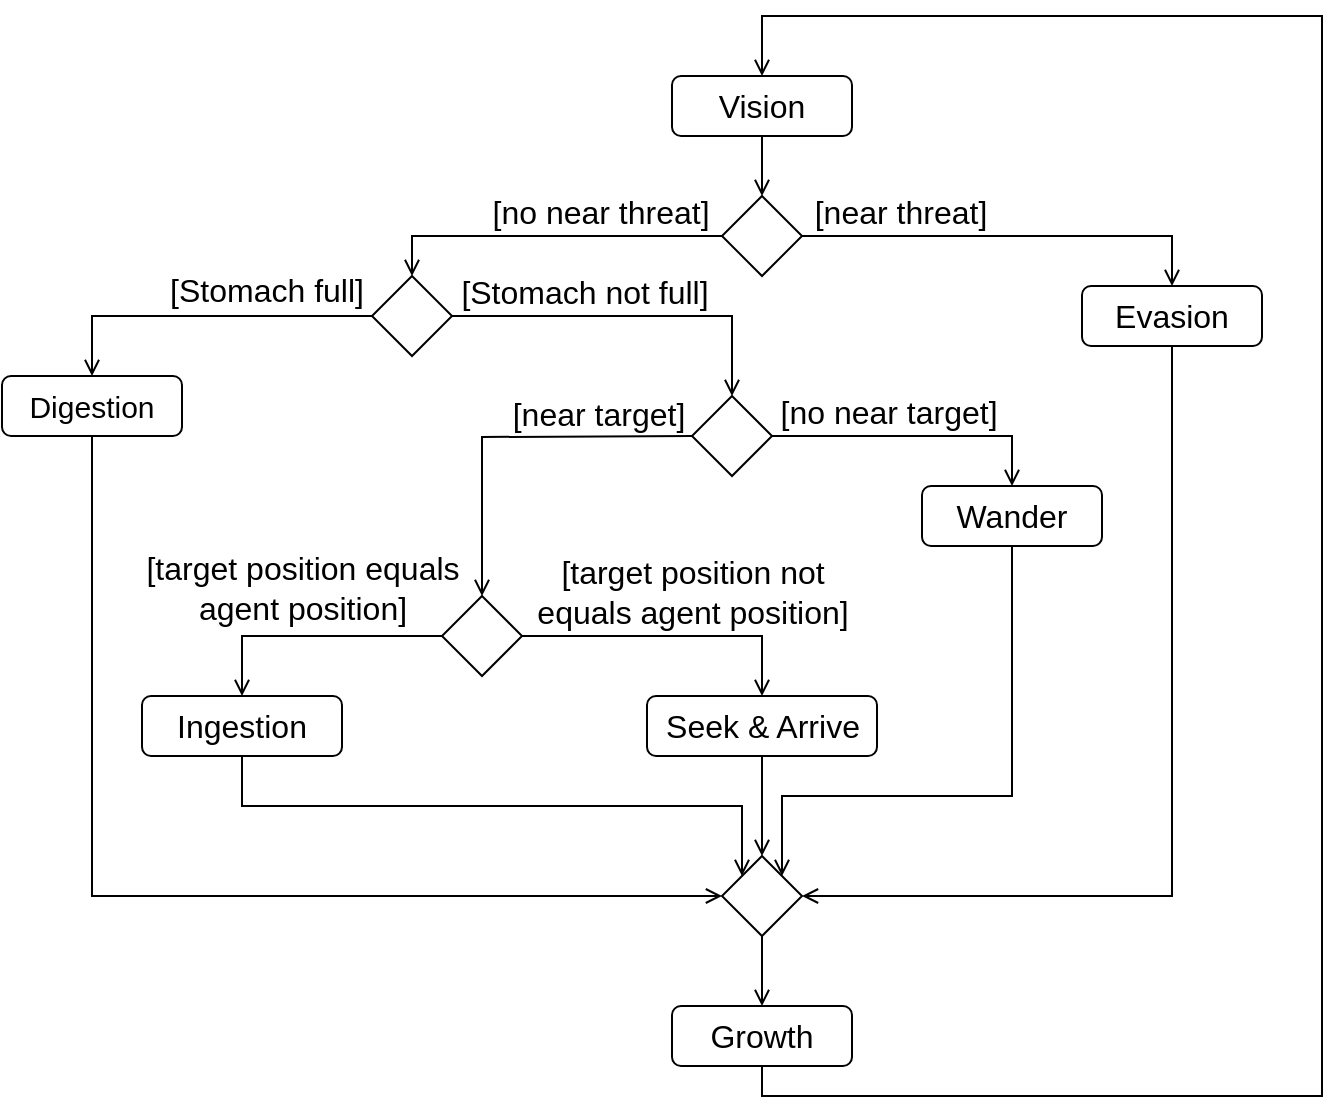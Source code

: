 <mxfile version="20.8.3" type="device"><diagram name="Page-1" id="0783ab3e-0a74-02c8-0abd-f7b4e66b4bec"><mxGraphModel dx="1120" dy="510" grid="1" gridSize="10" guides="1" tooltips="1" connect="1" arrows="1" fold="1" page="1" pageScale="1" pageWidth="850" pageHeight="1100" background="none" math="0" shadow="0"><root><mxCell id="0"/><mxCell id="1" parent="0"/><mxCell id="NoHdIhA-xzeZeOIv2SIB-7" style="edgeStyle=orthogonalEdgeStyle;rounded=0;orthogonalLoop=1;jettySize=auto;html=1;exitX=0.5;exitY=1;exitDx=0;exitDy=0;entryX=0.5;entryY=0;entryDx=0;entryDy=0;fontSize=16;endArrow=open;endFill=0;" edge="1" parent="1" source="NoHdIhA-xzeZeOIv2SIB-4" target="NoHdIhA-xzeZeOIv2SIB-5"><mxGeometry relative="1" as="geometry"/></mxCell><mxCell id="NoHdIhA-xzeZeOIv2SIB-4" value="&lt;font style=&quot;font-size: 16px;&quot;&gt;Vision&lt;/font&gt;" style="rounded=1;whiteSpace=wrap;html=1;verticalAlign=middle;" vertex="1" parent="1"><mxGeometry x="345" y="70" width="90" height="30" as="geometry"/></mxCell><mxCell id="NoHdIhA-xzeZeOIv2SIB-14" style="edgeStyle=orthogonalEdgeStyle;rounded=0;orthogonalLoop=1;jettySize=auto;html=1;exitX=0;exitY=0.5;exitDx=0;exitDy=0;entryX=0.5;entryY=0;entryDx=0;entryDy=0;fontSize=16;endArrow=open;endFill=0;" edge="1" parent="1" source="NoHdIhA-xzeZeOIv2SIB-5" target="NoHdIhA-xzeZeOIv2SIB-17"><mxGeometry relative="1" as="geometry"><mxPoint x="165" y="180" as="targetPoint"/></mxGeometry></mxCell><mxCell id="NoHdIhA-xzeZeOIv2SIB-15" value="[no near threat]" style="edgeLabel;html=1;align=center;verticalAlign=middle;resizable=0;points=[];fontSize=16;" vertex="1" connectable="0" parent="NoHdIhA-xzeZeOIv2SIB-14"><mxGeometry x="0.243" relative="1" as="geometry"><mxPoint x="48" y="-12" as="offset"/></mxGeometry></mxCell><mxCell id="NoHdIhA-xzeZeOIv2SIB-26" style="edgeStyle=orthogonalEdgeStyle;rounded=0;orthogonalLoop=1;jettySize=auto;html=1;exitX=1;exitY=0.5;exitDx=0;exitDy=0;entryX=0.5;entryY=0;entryDx=0;entryDy=0;fontSize=16;endArrow=open;endFill=0;" edge="1" parent="1" source="NoHdIhA-xzeZeOIv2SIB-5" target="NoHdIhA-xzeZeOIv2SIB-25"><mxGeometry relative="1" as="geometry"/></mxCell><mxCell id="NoHdIhA-xzeZeOIv2SIB-27" value="[near threat]" style="edgeLabel;html=1;align=center;verticalAlign=middle;resizable=0;points=[];fontSize=16;" vertex="1" connectable="0" parent="NoHdIhA-xzeZeOIv2SIB-26"><mxGeometry x="0.095" relative="1" as="geometry"><mxPoint x="-66" y="-12" as="offset"/></mxGeometry></mxCell><mxCell id="NoHdIhA-xzeZeOIv2SIB-5" value="" style="rhombus;whiteSpace=wrap;html=1;" vertex="1" parent="1"><mxGeometry x="370" y="130" width="40" height="40" as="geometry"/></mxCell><mxCell id="NoHdIhA-xzeZeOIv2SIB-20" style="edgeStyle=orthogonalEdgeStyle;rounded=0;orthogonalLoop=1;jettySize=auto;html=1;exitX=0;exitY=0.5;exitDx=0;exitDy=0;entryX=0.5;entryY=0;entryDx=0;entryDy=0;fontSize=16;endArrow=open;endFill=0;" edge="1" parent="1" source="NoHdIhA-xzeZeOIv2SIB-17" target="NoHdIhA-xzeZeOIv2SIB-19"><mxGeometry relative="1" as="geometry"/></mxCell><mxCell id="NoHdIhA-xzeZeOIv2SIB-21" value="[Stomach full]" style="edgeLabel;html=1;align=center;verticalAlign=middle;resizable=0;points=[];fontSize=16;" vertex="1" connectable="0" parent="NoHdIhA-xzeZeOIv2SIB-20"><mxGeometry x="-0.418" y="4" relative="1" as="geometry"><mxPoint x="-4" y="-17" as="offset"/></mxGeometry></mxCell><mxCell id="NoHdIhA-xzeZeOIv2SIB-23" style="edgeStyle=orthogonalEdgeStyle;rounded=0;orthogonalLoop=1;jettySize=auto;html=1;exitX=1;exitY=0.5;exitDx=0;exitDy=0;entryX=0.5;entryY=0;entryDx=0;entryDy=0;fontSize=15;endArrow=open;endFill=0;" edge="1" parent="1" source="NoHdIhA-xzeZeOIv2SIB-17" target="NoHdIhA-xzeZeOIv2SIB-29"><mxGeometry relative="1" as="geometry"><mxPoint x="275" y="230" as="targetPoint"/></mxGeometry></mxCell><mxCell id="NoHdIhA-xzeZeOIv2SIB-24" value="[Stomach not full]" style="edgeLabel;html=1;align=center;verticalAlign=middle;resizable=0;points=[];fontSize=16;" vertex="1" connectable="0" parent="NoHdIhA-xzeZeOIv2SIB-23"><mxGeometry x="0.153" y="3" relative="1" as="geometry"><mxPoint x="-38" y="-9" as="offset"/></mxGeometry></mxCell><mxCell id="NoHdIhA-xzeZeOIv2SIB-17" value="" style="rhombus;whiteSpace=wrap;html=1;" vertex="1" parent="1"><mxGeometry x="195" y="170" width="40" height="40" as="geometry"/></mxCell><mxCell id="NoHdIhA-xzeZeOIv2SIB-55" style="edgeStyle=orthogonalEdgeStyle;rounded=0;orthogonalLoop=1;jettySize=auto;html=1;exitX=0.5;exitY=1;exitDx=0;exitDy=0;entryX=0;entryY=0.5;entryDx=0;entryDy=0;fontSize=16;endArrow=open;endFill=0;" edge="1" parent="1" source="NoHdIhA-xzeZeOIv2SIB-19" target="NoHdIhA-xzeZeOIv2SIB-48"><mxGeometry relative="1" as="geometry"/></mxCell><mxCell id="NoHdIhA-xzeZeOIv2SIB-19" value="&lt;font style=&quot;font-size: 15px;&quot;&gt;Digestion&lt;/font&gt;" style="rounded=1;whiteSpace=wrap;html=1;verticalAlign=middle;" vertex="1" parent="1"><mxGeometry x="10" y="220" width="90" height="30" as="geometry"/></mxCell><mxCell id="NoHdIhA-xzeZeOIv2SIB-53" style="edgeStyle=orthogonalEdgeStyle;rounded=0;orthogonalLoop=1;jettySize=auto;html=1;entryX=1;entryY=0.5;entryDx=0;entryDy=0;fontSize=16;endArrow=open;endFill=0;" edge="1" parent="1" source="NoHdIhA-xzeZeOIv2SIB-25" target="NoHdIhA-xzeZeOIv2SIB-48"><mxGeometry relative="1" as="geometry"><Array as="points"><mxPoint x="595" y="480"/></Array></mxGeometry></mxCell><mxCell id="NoHdIhA-xzeZeOIv2SIB-25" value="&lt;font style=&quot;font-size: 16px;&quot;&gt;Evasion&lt;/font&gt;" style="rounded=1;whiteSpace=wrap;html=1;verticalAlign=middle;" vertex="1" parent="1"><mxGeometry x="550" y="175" width="90" height="30" as="geometry"/></mxCell><mxCell id="NoHdIhA-xzeZeOIv2SIB-62" style="edgeStyle=orthogonalEdgeStyle;rounded=0;orthogonalLoop=1;jettySize=auto;html=1;exitX=0.5;exitY=1;exitDx=0;exitDy=0;entryX=1;entryY=0;entryDx=0;entryDy=0;fontSize=16;endArrow=open;endFill=0;" edge="1" parent="1" source="NoHdIhA-xzeZeOIv2SIB-28" target="NoHdIhA-xzeZeOIv2SIB-48"><mxGeometry relative="1" as="geometry"><Array as="points"><mxPoint x="515" y="430"/><mxPoint x="400" y="430"/></Array></mxGeometry></mxCell><mxCell id="NoHdIhA-xzeZeOIv2SIB-28" value="&lt;font style=&quot;font-size: 16px;&quot;&gt;Wander&lt;/font&gt;" style="rounded=1;whiteSpace=wrap;html=1;verticalAlign=middle;" vertex="1" parent="1"><mxGeometry x="470" y="275" width="90" height="30" as="geometry"/></mxCell><mxCell id="NoHdIhA-xzeZeOIv2SIB-31" style="edgeStyle=orthogonalEdgeStyle;rounded=0;orthogonalLoop=1;jettySize=auto;html=1;exitX=1;exitY=0.5;exitDx=0;exitDy=0;entryX=0.5;entryY=0;entryDx=0;entryDy=0;fontSize=16;endArrow=open;endFill=0;" edge="1" parent="1" source="NoHdIhA-xzeZeOIv2SIB-29" target="NoHdIhA-xzeZeOIv2SIB-28"><mxGeometry relative="1" as="geometry"/></mxCell><mxCell id="NoHdIhA-xzeZeOIv2SIB-32" value="[no near target]" style="edgeLabel;html=1;align=center;verticalAlign=middle;resizable=0;points=[];fontSize=16;" vertex="1" connectable="0" parent="NoHdIhA-xzeZeOIv2SIB-31"><mxGeometry x="-0.496" relative="1" as="geometry"><mxPoint x="21" y="-12" as="offset"/></mxGeometry></mxCell><mxCell id="NoHdIhA-xzeZeOIv2SIB-35" style="edgeStyle=orthogonalEdgeStyle;rounded=0;orthogonalLoop=1;jettySize=auto;html=1;exitX=0;exitY=0.5;exitDx=0;exitDy=0;entryX=0.5;entryY=0;entryDx=0;entryDy=0;fontSize=16;endArrow=open;endFill=0;" edge="1" parent="1" target="NoHdIhA-xzeZeOIv2SIB-34"><mxGeometry relative="1" as="geometry"><mxPoint x="355" y="250" as="sourcePoint"/><mxPoint x="255" y="270" as="targetPoint"/></mxGeometry></mxCell><mxCell id="NoHdIhA-xzeZeOIv2SIB-36" value="[near target]" style="edgeLabel;html=1;align=center;verticalAlign=middle;resizable=0;points=[];fontSize=16;" vertex="1" connectable="0" parent="NoHdIhA-xzeZeOIv2SIB-35"><mxGeometry y="-1" relative="1" as="geometry"><mxPoint x="45" y="-11" as="offset"/></mxGeometry></mxCell><mxCell id="NoHdIhA-xzeZeOIv2SIB-29" value="" style="rhombus;whiteSpace=wrap;html=1;" vertex="1" parent="1"><mxGeometry x="355" y="230" width="40" height="40" as="geometry"/></mxCell><mxCell id="NoHdIhA-xzeZeOIv2SIB-39" style="edgeStyle=orthogonalEdgeStyle;rounded=0;orthogonalLoop=1;jettySize=auto;html=1;exitX=1;exitY=0.5;exitDx=0;exitDy=0;entryX=0.5;entryY=0;entryDx=0;entryDy=0;fontSize=16;endArrow=open;endFill=0;" edge="1" parent="1" source="NoHdIhA-xzeZeOIv2SIB-34" target="NoHdIhA-xzeZeOIv2SIB-37"><mxGeometry relative="1" as="geometry"/></mxCell><mxCell id="NoHdIhA-xzeZeOIv2SIB-44" value="&lt;div&gt;[target position not&lt;br&gt;&lt;/div&gt;&lt;div&gt;equals agent position]&lt;/div&gt;" style="edgeLabel;html=1;align=center;verticalAlign=middle;resizable=0;points=[];fontSize=16;" vertex="1" connectable="0" parent="NoHdIhA-xzeZeOIv2SIB-39"><mxGeometry x="-0.498" relative="1" as="geometry"><mxPoint x="47" y="-22" as="offset"/></mxGeometry></mxCell><mxCell id="NoHdIhA-xzeZeOIv2SIB-41" style="edgeStyle=orthogonalEdgeStyle;rounded=0;orthogonalLoop=1;jettySize=auto;html=1;exitX=0;exitY=0.5;exitDx=0;exitDy=0;entryX=0.5;entryY=0;entryDx=0;entryDy=0;fontSize=16;endArrow=open;endFill=0;" edge="1" parent="1" source="NoHdIhA-xzeZeOIv2SIB-34" target="NoHdIhA-xzeZeOIv2SIB-40"><mxGeometry relative="1" as="geometry"/></mxCell><mxCell id="NoHdIhA-xzeZeOIv2SIB-42" value="&lt;div&gt;[target position equals&lt;br&gt;&lt;/div&gt;&lt;div&gt;agent position]&lt;/div&gt;" style="edgeLabel;html=1;align=center;verticalAlign=middle;resizable=0;points=[];fontSize=16;" vertex="1" connectable="0" parent="NoHdIhA-xzeZeOIv2SIB-41"><mxGeometry x="-0.069" relative="1" as="geometry"><mxPoint x="-10" y="-24" as="offset"/></mxGeometry></mxCell><mxCell id="NoHdIhA-xzeZeOIv2SIB-34" value="" style="rhombus;whiteSpace=wrap;html=1;" vertex="1" parent="1"><mxGeometry x="230" y="330" width="40" height="40" as="geometry"/></mxCell><mxCell id="NoHdIhA-xzeZeOIv2SIB-47" style="edgeStyle=orthogonalEdgeStyle;rounded=0;orthogonalLoop=1;jettySize=auto;html=1;exitX=0.5;exitY=1;exitDx=0;exitDy=0;fontSize=16;entryX=0.5;entryY=0;entryDx=0;entryDy=0;endArrow=open;endFill=0;" edge="1" parent="1" source="NoHdIhA-xzeZeOIv2SIB-37" target="NoHdIhA-xzeZeOIv2SIB-48"><mxGeometry relative="1" as="geometry"><mxPoint x="368" y="450" as="targetPoint"/></mxGeometry></mxCell><mxCell id="NoHdIhA-xzeZeOIv2SIB-37" value="&lt;font style=&quot;font-size: 16px;&quot;&gt;Seek &amp;amp; Arrive&lt;/font&gt;" style="rounded=1;whiteSpace=wrap;html=1;verticalAlign=middle;" vertex="1" parent="1"><mxGeometry x="332.5" y="380" width="115" height="30" as="geometry"/></mxCell><mxCell id="NoHdIhA-xzeZeOIv2SIB-59" style="edgeStyle=orthogonalEdgeStyle;rounded=0;orthogonalLoop=1;jettySize=auto;html=1;exitX=0.5;exitY=1;exitDx=0;exitDy=0;entryX=0;entryY=0;entryDx=0;entryDy=0;fontSize=16;endArrow=open;endFill=0;" edge="1" parent="1" source="NoHdIhA-xzeZeOIv2SIB-40" target="NoHdIhA-xzeZeOIv2SIB-48"><mxGeometry relative="1" as="geometry"/></mxCell><mxCell id="NoHdIhA-xzeZeOIv2SIB-40" value="&lt;font style=&quot;font-size: 16px;&quot;&gt;Ingestion&lt;/font&gt;" style="rounded=1;whiteSpace=wrap;html=1;verticalAlign=middle;" vertex="1" parent="1"><mxGeometry x="80" y="380" width="100" height="30" as="geometry"/></mxCell><mxCell id="NoHdIhA-xzeZeOIv2SIB-63" style="edgeStyle=orthogonalEdgeStyle;rounded=0;orthogonalLoop=1;jettySize=auto;html=1;exitX=0.5;exitY=1;exitDx=0;exitDy=0;entryX=0.5;entryY=0;entryDx=0;entryDy=0;fontSize=16;endArrow=open;endFill=0;" edge="1" parent="1" source="NoHdIhA-xzeZeOIv2SIB-46" target="NoHdIhA-xzeZeOIv2SIB-4"><mxGeometry relative="1" as="geometry"><Array as="points"><mxPoint x="390" y="580"/><mxPoint x="670" y="580"/><mxPoint x="670" y="40"/><mxPoint x="390" y="40"/></Array></mxGeometry></mxCell><mxCell id="NoHdIhA-xzeZeOIv2SIB-46" value="&lt;font style=&quot;font-size: 16px;&quot;&gt;Growth&lt;/font&gt;" style="rounded=1;whiteSpace=wrap;html=1;verticalAlign=middle;" vertex="1" parent="1"><mxGeometry x="345" y="535" width="90" height="30" as="geometry"/></mxCell><mxCell id="NoHdIhA-xzeZeOIv2SIB-58" style="edgeStyle=orthogonalEdgeStyle;rounded=0;orthogonalLoop=1;jettySize=auto;html=1;exitX=0.5;exitY=1;exitDx=0;exitDy=0;entryX=0.5;entryY=0;entryDx=0;entryDy=0;fontSize=16;endArrow=open;endFill=0;" edge="1" parent="1" source="NoHdIhA-xzeZeOIv2SIB-48" target="NoHdIhA-xzeZeOIv2SIB-46"><mxGeometry relative="1" as="geometry"/></mxCell><mxCell id="NoHdIhA-xzeZeOIv2SIB-48" value="" style="rhombus;whiteSpace=wrap;html=1;" vertex="1" parent="1"><mxGeometry x="370" y="460" width="40" height="40" as="geometry"/></mxCell></root></mxGraphModel></diagram></mxfile>